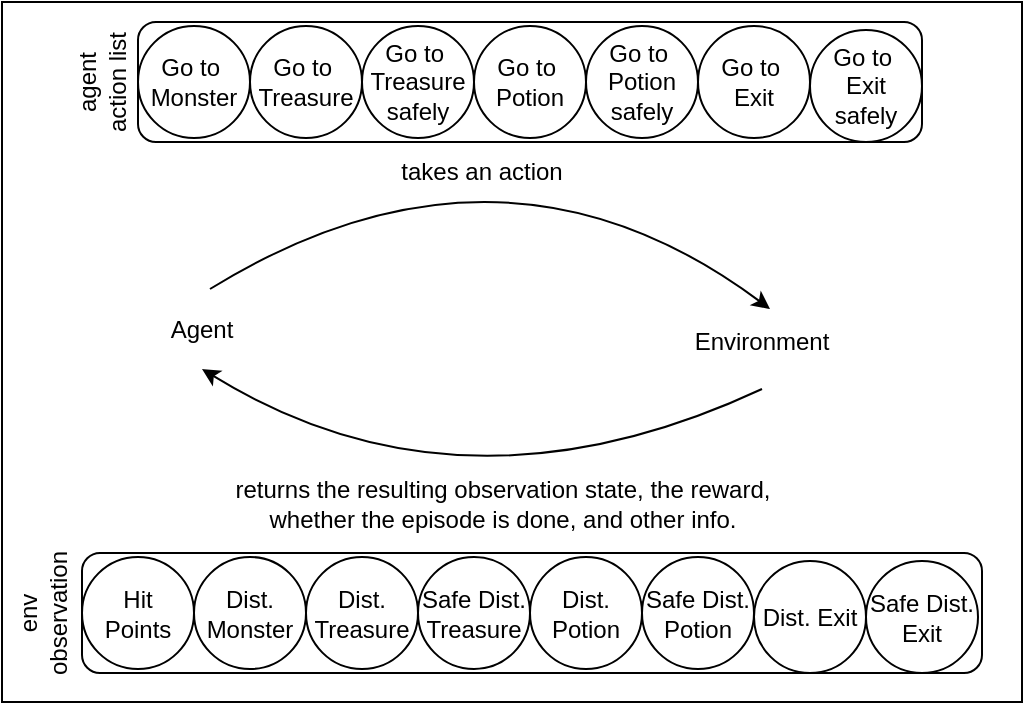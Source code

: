 <mxfile version="17.1.3" type="device"><diagram id="x-Ae2yhmH31PEFJIcvY8" name="Page-1"><mxGraphModel dx="1093" dy="708" grid="1" gridSize="10" guides="1" tooltips="1" connect="1" arrows="1" fold="1" page="1" pageScale="1" pageWidth="827" pageHeight="1169" math="0" shadow="0"><root><mxCell id="0"/><mxCell id="1" parent="0"/><mxCell id="j7tDUMRTK2_yeKpAdrfe-41" value="" style="rounded=0;whiteSpace=wrap;html=1;" vertex="1" parent="1"><mxGeometry width="510" height="350" as="geometry"/></mxCell><mxCell id="j7tDUMRTK2_yeKpAdrfe-1" value="Agent" style="text;html=1;strokeColor=none;fillColor=none;align=center;verticalAlign=middle;whiteSpace=wrap;rounded=0;" vertex="1" parent="1"><mxGeometry x="70" y="148.5" width="60" height="30" as="geometry"/></mxCell><mxCell id="j7tDUMRTK2_yeKpAdrfe-2" value="Environment" style="text;html=1;strokeColor=none;fillColor=none;align=center;verticalAlign=middle;whiteSpace=wrap;rounded=0;" vertex="1" parent="1"><mxGeometry x="350" y="155" width="60" height="30" as="geometry"/></mxCell><mxCell id="j7tDUMRTK2_yeKpAdrfe-4" value="" style="curved=1;endArrow=classic;html=1;rounded=0;exitX=0.5;exitY=0;exitDx=0;exitDy=0;" edge="1" parent="1"><mxGeometry width="50" height="50" relative="1" as="geometry"><mxPoint x="380" y="193.5" as="sourcePoint"/><mxPoint x="100" y="183.5" as="targetPoint"/><Array as="points"><mxPoint x="380" y="193.5"/><mxPoint x="230" y="263.5"/></Array></mxGeometry></mxCell><mxCell id="j7tDUMRTK2_yeKpAdrfe-5" value="" style="curved=1;endArrow=classic;html=1;rounded=0;exitX=0.5;exitY=0;exitDx=0;exitDy=0;" edge="1" parent="1"><mxGeometry width="50" height="50" relative="1" as="geometry"><mxPoint x="104" y="143.5" as="sourcePoint"/><mxPoint x="384" y="153.5" as="targetPoint"/><Array as="points"><mxPoint x="250" y="53.5"/><mxPoint x="384" y="153.5"/></Array></mxGeometry></mxCell><mxCell id="j7tDUMRTK2_yeKpAdrfe-6" value="takes an action" style="text;html=1;strokeColor=none;fillColor=none;align=center;verticalAlign=middle;whiteSpace=wrap;rounded=0;" vertex="1" parent="1"><mxGeometry x="180" y="70" width="120" height="30" as="geometry"/></mxCell><mxCell id="j7tDUMRTK2_yeKpAdrfe-8" value="returns the resulting observation state, the reward, whether the episode is done, and other info." style="text;html=1;strokeColor=none;fillColor=none;align=center;verticalAlign=middle;whiteSpace=wrap;rounded=0;" vertex="1" parent="1"><mxGeometry x="109.5" y="243.5" width="281" height="15" as="geometry"/></mxCell><mxCell id="j7tDUMRTK2_yeKpAdrfe-13" value="" style="rounded=1;whiteSpace=wrap;html=1;" vertex="1" parent="1"><mxGeometry x="40" y="275.5" width="450" height="60" as="geometry"/></mxCell><mxCell id="j7tDUMRTK2_yeKpAdrfe-21" value="agent&lt;br&gt;action list" style="text;html=1;strokeColor=none;fillColor=none;align=center;verticalAlign=middle;whiteSpace=wrap;rounded=0;rotation=-90;" vertex="1" parent="1"><mxGeometry x="20" y="25" width="60" height="30" as="geometry"/></mxCell><mxCell id="j7tDUMRTK2_yeKpAdrfe-22" value="env&lt;br&gt;observation" style="text;html=1;strokeColor=none;fillColor=none;align=center;verticalAlign=middle;whiteSpace=wrap;rounded=0;rotation=-90;" vertex="1" parent="1"><mxGeometry x="-10" y="290.5" width="60" height="30" as="geometry"/></mxCell><mxCell id="j7tDUMRTK2_yeKpAdrfe-23" value="Hit &lt;br&gt;Points" style="ellipse;whiteSpace=wrap;html=1;aspect=fixed;" vertex="1" parent="1"><mxGeometry x="40" y="277.5" width="56" height="56" as="geometry"/></mxCell><mxCell id="j7tDUMRTK2_yeKpAdrfe-24" value="Dist. Monster" style="ellipse;whiteSpace=wrap;html=1;aspect=fixed;" vertex="1" parent="1"><mxGeometry x="96" y="277.5" width="56" height="56" as="geometry"/></mxCell><mxCell id="j7tDUMRTK2_yeKpAdrfe-25" value="Dist. Treasure" style="ellipse;whiteSpace=wrap;html=1;aspect=fixed;" vertex="1" parent="1"><mxGeometry x="152" y="277.5" width="56" height="56" as="geometry"/></mxCell><mxCell id="j7tDUMRTK2_yeKpAdrfe-26" value="Safe Dist. Treasure" style="ellipse;whiteSpace=wrap;html=1;aspect=fixed;" vertex="1" parent="1"><mxGeometry x="208" y="277.5" width="56" height="56" as="geometry"/></mxCell><mxCell id="j7tDUMRTK2_yeKpAdrfe-27" value="Dist. Potion" style="ellipse;whiteSpace=wrap;html=1;aspect=fixed;" vertex="1" parent="1"><mxGeometry x="264" y="277.5" width="56" height="56" as="geometry"/></mxCell><mxCell id="j7tDUMRTK2_yeKpAdrfe-28" value="Safe Dist. Potion" style="ellipse;whiteSpace=wrap;html=1;aspect=fixed;" vertex="1" parent="1"><mxGeometry x="320" y="277.5" width="56" height="56" as="geometry"/></mxCell><mxCell id="j7tDUMRTK2_yeKpAdrfe-29" value="Dist. Exit" style="ellipse;whiteSpace=wrap;html=1;aspect=fixed;" vertex="1" parent="1"><mxGeometry x="376" y="279.5" width="56" height="56" as="geometry"/></mxCell><mxCell id="j7tDUMRTK2_yeKpAdrfe-30" value="Safe Dist. Exit" style="ellipse;whiteSpace=wrap;html=1;aspect=fixed;" vertex="1" parent="1"><mxGeometry x="432" y="279.5" width="56" height="56" as="geometry"/></mxCell><mxCell id="j7tDUMRTK2_yeKpAdrfe-31" value="" style="rounded=1;whiteSpace=wrap;html=1;" vertex="1" parent="1"><mxGeometry x="68" y="10" width="392" height="60" as="geometry"/></mxCell><mxCell id="j7tDUMRTK2_yeKpAdrfe-32" value="Go to&amp;nbsp;&lt;br&gt;Monster" style="ellipse;whiteSpace=wrap;html=1;aspect=fixed;" vertex="1" parent="1"><mxGeometry x="68" y="12" width="56" height="56" as="geometry"/></mxCell><mxCell id="j7tDUMRTK2_yeKpAdrfe-33" value="Go to&amp;nbsp;&lt;br&gt;Treasure" style="ellipse;whiteSpace=wrap;html=1;aspect=fixed;" vertex="1" parent="1"><mxGeometry x="124" y="12" width="56" height="56" as="geometry"/></mxCell><mxCell id="j7tDUMRTK2_yeKpAdrfe-34" value="Go to&amp;nbsp;&lt;br&gt;Treasure safely" style="ellipse;whiteSpace=wrap;html=1;aspect=fixed;" vertex="1" parent="1"><mxGeometry x="180" y="12" width="56" height="56" as="geometry"/></mxCell><mxCell id="j7tDUMRTK2_yeKpAdrfe-35" value="Go to&amp;nbsp;&lt;br&gt;Potion" style="ellipse;whiteSpace=wrap;html=1;aspect=fixed;" vertex="1" parent="1"><mxGeometry x="236" y="12" width="56" height="56" as="geometry"/></mxCell><mxCell id="j7tDUMRTK2_yeKpAdrfe-36" value="Go to&amp;nbsp;&lt;br&gt;Potion safely" style="ellipse;whiteSpace=wrap;html=1;aspect=fixed;" vertex="1" parent="1"><mxGeometry x="292" y="12" width="56" height="56" as="geometry"/></mxCell><mxCell id="j7tDUMRTK2_yeKpAdrfe-37" value="Go to&amp;nbsp;&lt;br&gt;Exit" style="ellipse;whiteSpace=wrap;html=1;aspect=fixed;" vertex="1" parent="1"><mxGeometry x="348" y="12" width="56" height="56" as="geometry"/></mxCell><mxCell id="j7tDUMRTK2_yeKpAdrfe-38" value="Go to&amp;nbsp;&lt;br&gt;Exit safely" style="ellipse;whiteSpace=wrap;html=1;aspect=fixed;" vertex="1" parent="1"><mxGeometry x="404" y="14" width="56" height="56" as="geometry"/></mxCell></root></mxGraphModel></diagram></mxfile>